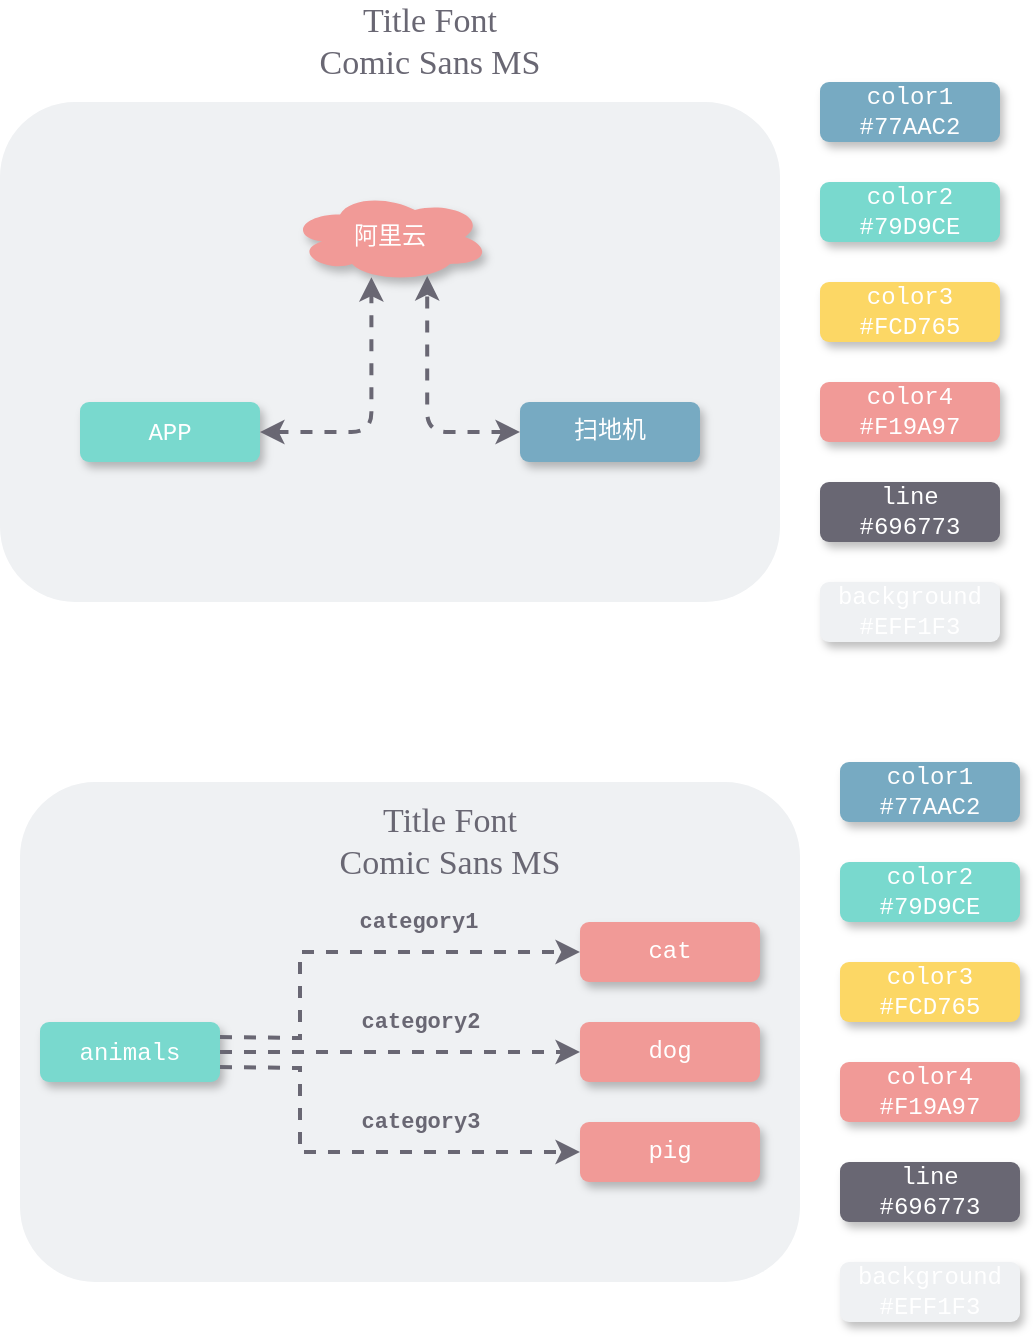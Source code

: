 <mxfile version="21.8.0" type="github">
  <diagram name="第 1 页" id="HQzfVTrx2GlR01jELWeK">
    <mxGraphModel dx="512" dy="277" grid="1" gridSize="10" guides="1" tooltips="1" connect="1" arrows="1" fold="1" page="1" pageScale="1" pageWidth="827" pageHeight="1169" math="0" shadow="0">
      <root>
        <mxCell id="0" />
        <mxCell id="1" parent="0" />
        <mxCell id="lOq_GecW-tjW8hOBr35m-38" value="" style="rounded=1;whiteSpace=wrap;html=1;fillColor=#eff1f3;strokeColor=none;shadow=0;glass=0;comic=0;gradientColor=none;fontFamily=Courier New;fontColor=#FFFFFF;" vertex="1" parent="1">
          <mxGeometry x="120" y="70" width="390" height="250" as="geometry" />
        </mxCell>
        <mxCell id="lOq_GecW-tjW8hOBr35m-39" value="&lt;font color=&quot;#ffffff&quot; face=&quot;Courier New&quot;&gt;APP&lt;/font&gt;" style="rounded=1;whiteSpace=wrap;html=1;fillColor=#79d9ce;strokeColor=none;shadow=1;glass=0;comic=0;gradientColor=none;" vertex="1" parent="1">
          <mxGeometry x="160" y="220" width="90" height="30" as="geometry" />
        </mxCell>
        <mxCell id="lOq_GecW-tjW8hOBr35m-44" value="扫地机" style="rounded=1;whiteSpace=wrap;html=1;fillColor=#77aac2;strokeColor=none;shadow=1;glass=0;comic=0;gradientColor=none;fontFamily=Courier New;fontColor=#FFFFFF;" vertex="1" parent="1">
          <mxGeometry x="380" y="220" width="90" height="30" as="geometry" />
        </mxCell>
        <mxCell id="lOq_GecW-tjW8hOBr35m-49" value="color1&lt;br&gt;#77AAC2" style="rounded=1;whiteSpace=wrap;html=1;fillColor=#77aac2;strokeColor=none;shadow=1;glass=0;comic=0;gradientColor=none;fontFamily=Courier New;fontColor=#FFFFFF;" vertex="1" parent="1">
          <mxGeometry x="530" y="60" width="90" height="30" as="geometry" />
        </mxCell>
        <mxCell id="lOq_GecW-tjW8hOBr35m-50" value="color2&lt;br&gt;#79D9CE" style="rounded=1;whiteSpace=wrap;html=1;fillColor=#79d9ce;strokeColor=none;shadow=1;glass=0;comic=0;gradientColor=none;fontFamily=Courier New;fontColor=#FFFFFF;" vertex="1" parent="1">
          <mxGeometry x="530" y="110" width="90" height="30" as="geometry" />
        </mxCell>
        <mxCell id="lOq_GecW-tjW8hOBr35m-51" value="color3&lt;br&gt;#FCD765" style="rounded=1;whiteSpace=wrap;html=1;fillColor=#fcd765;strokeColor=none;shadow=1;glass=0;comic=0;gradientColor=none;fontFamily=Courier New;fontColor=#FFFFFF;" vertex="1" parent="1">
          <mxGeometry x="530" y="160" width="90" height="30" as="geometry" />
        </mxCell>
        <mxCell id="lOq_GecW-tjW8hOBr35m-52" value="line&lt;br&gt;#696773" style="rounded=1;whiteSpace=wrap;html=1;fillColor=#696773;strokeColor=none;shadow=1;glass=0;comic=0;gradientColor=none;fontFamily=Courier New;fontColor=#FFFFFF;" vertex="1" parent="1">
          <mxGeometry x="530" y="260" width="90" height="30" as="geometry" />
        </mxCell>
        <mxCell id="lOq_GecW-tjW8hOBr35m-53" value="color4&lt;br&gt;#F19A97" style="rounded=1;whiteSpace=wrap;html=1;fillColor=#f19a97;strokeColor=none;shadow=1;glass=0;comic=0;gradientColor=none;fontFamily=Courier New;fontColor=#FFFFFF;" vertex="1" parent="1">
          <mxGeometry x="530" y="210" width="90" height="30" as="geometry" />
        </mxCell>
        <mxCell id="lOq_GecW-tjW8hOBr35m-54" value="background&lt;br&gt;#EFF1F3" style="rounded=1;whiteSpace=wrap;html=1;fillColor=#eff1f3;strokeColor=none;shadow=1;glass=0;comic=0;gradientColor=none;fontFamily=Courier New;fontColor=#FFFFFF;" vertex="1" parent="1">
          <mxGeometry x="530" y="310" width="90" height="30" as="geometry" />
        </mxCell>
        <mxCell id="lOq_GecW-tjW8hOBr35m-55" value="&lt;font face=&quot;Comic Sans MS&quot; style=&quot;font-size: 17px&quot;&gt;&lt;font color=&quot;#696773&quot; style=&quot;font-size: 17px&quot;&gt;Title Font&lt;br&gt;Comic Sans MS&lt;/font&gt;&lt;br&gt;&lt;/font&gt;" style="text;html=1;strokeColor=none;fillColor=none;align=center;verticalAlign=middle;whiteSpace=wrap;rounded=0;" vertex="1" parent="1">
          <mxGeometry x="260" y="30" width="150" height="20" as="geometry" />
        </mxCell>
        <mxCell id="lOq_GecW-tjW8hOBr35m-74" value="阿里云" style="ellipse;shape=cloud;whiteSpace=wrap;html=1;fillColor=#f19a97;shadow=1;strokeColor=none;fontFamily=Courier New;fontColor=#FFFFFF;rounded=1;glass=0;comic=0;gradientColor=none;" vertex="1" parent="1">
          <mxGeometry x="265" y="115" width="100" height="45" as="geometry" />
        </mxCell>
        <mxCell id="lOq_GecW-tjW8hOBr35m-75" value="" style="rounded=1;whiteSpace=wrap;html=1;fillColor=#eff1f3;strokeColor=none;shadow=0;glass=0;comic=0;gradientColor=none;fontFamily=Courier New;fontColor=#FFFFFF;" vertex="1" parent="1">
          <mxGeometry x="130" y="410" width="390" height="250" as="geometry" />
        </mxCell>
        <mxCell id="lOq_GecW-tjW8hOBr35m-76" value="&lt;font color=&quot;#ffffff&quot; face=&quot;Courier New&quot;&gt;animals&lt;/font&gt;" style="rounded=1;whiteSpace=wrap;html=1;fillColor=#79d9ce;strokeColor=none;shadow=1;glass=0;comic=0;gradientColor=none;" vertex="1" parent="1">
          <mxGeometry x="140" y="530" width="90" height="30" as="geometry" />
        </mxCell>
        <mxCell id="lOq_GecW-tjW8hOBr35m-77" value="" style="endArrow=classic;html=1;exitX=1;exitY=0.5;exitDx=0;exitDy=0;strokeWidth=2;dashed=1;strokeColor=#696773;entryX=0;entryY=0.5;entryDx=0;entryDy=0;rounded=0;" edge="1" source="lOq_GecW-tjW8hOBr35m-76" target="lOq_GecW-tjW8hOBr35m-80" parent="1">
          <mxGeometry width="50" height="50" relative="1" as="geometry">
            <mxPoint x="280" y="590" as="sourcePoint" />
            <mxPoint x="310" y="545" as="targetPoint" />
          </mxGeometry>
        </mxCell>
        <mxCell id="lOq_GecW-tjW8hOBr35m-78" value="&lt;b style=&quot;color: rgb(105 , 103 , 115)&quot;&gt;category2&lt;/b&gt;" style="edgeLabel;html=1;align=center;verticalAlign=middle;resizable=0;points=[];fontFamily=Courier New;fontColor=#FFFFFF;labelBackgroundColor=none;" vertex="1" connectable="0" parent="lOq_GecW-tjW8hOBr35m-77">
          <mxGeometry x="0.031" y="2" relative="1" as="geometry">
            <mxPoint x="7" y="-13" as="offset" />
          </mxGeometry>
        </mxCell>
        <mxCell id="lOq_GecW-tjW8hOBr35m-79" value="cat" style="rounded=1;whiteSpace=wrap;html=1;fillColor=#f19a97;strokeColor=none;shadow=1;glass=0;comic=0;gradientColor=none;fontFamily=Courier New;fontColor=#FFFFFF;" vertex="1" parent="1">
          <mxGeometry x="410" y="480" width="90" height="30" as="geometry" />
        </mxCell>
        <mxCell id="lOq_GecW-tjW8hOBr35m-80" value="dog" style="rounded=1;whiteSpace=wrap;html=1;fillColor=#f19a97;strokeColor=none;shadow=1;glass=0;comic=0;gradientColor=none;fontFamily=Courier New;fontColor=#FFFFFF;" vertex="1" parent="1">
          <mxGeometry x="410" y="530" width="90" height="30" as="geometry" />
        </mxCell>
        <mxCell id="lOq_GecW-tjW8hOBr35m-81" value="pig" style="rounded=1;whiteSpace=wrap;html=1;fillColor=#f19a97;strokeColor=none;shadow=1;glass=0;comic=0;gradientColor=none;fontFamily=Courier New;fontColor=#FFFFFF;" vertex="1" parent="1">
          <mxGeometry x="410" y="580" width="90" height="30" as="geometry" />
        </mxCell>
        <mxCell id="lOq_GecW-tjW8hOBr35m-82" value="" style="endArrow=classic;html=1;exitX=1;exitY=0.25;exitDx=0;exitDy=0;strokeWidth=2;dashed=1;strokeColor=#696773;entryX=0;entryY=0.5;entryDx=0;entryDy=0;rounded=0;" edge="1" source="lOq_GecW-tjW8hOBr35m-76" target="lOq_GecW-tjW8hOBr35m-79" parent="1">
          <mxGeometry width="50" height="50" relative="1" as="geometry">
            <mxPoint x="280" y="590" as="sourcePoint" />
            <mxPoint x="310" y="545" as="targetPoint" />
            <Array as="points">
              <mxPoint x="270" y="538" />
              <mxPoint x="270" y="495" />
            </Array>
          </mxGeometry>
        </mxCell>
        <mxCell id="lOq_GecW-tjW8hOBr35m-83" value="&lt;font color=&quot;#696773&quot;&gt;&lt;b&gt;category1&lt;/b&gt;&lt;/font&gt;" style="edgeLabel;html=1;align=center;verticalAlign=middle;resizable=0;points=[];fontFamily=Courier New;fontColor=#FFFFFF;labelBackgroundColor=none;" vertex="1" connectable="0" parent="lOq_GecW-tjW8hOBr35m-82">
          <mxGeometry x="0.274" y="1" relative="1" as="geometry">
            <mxPoint y="-14" as="offset" />
          </mxGeometry>
        </mxCell>
        <mxCell id="lOq_GecW-tjW8hOBr35m-84" value="" style="endArrow=classic;html=1;exitX=1;exitY=0.75;exitDx=0;exitDy=0;strokeWidth=2;dashed=1;strokeColor=#696773;entryX=0;entryY=0.5;entryDx=0;entryDy=0;rounded=0;" edge="1" source="lOq_GecW-tjW8hOBr35m-76" target="lOq_GecW-tjW8hOBr35m-81" parent="1">
          <mxGeometry width="50" height="50" relative="1" as="geometry">
            <mxPoint x="280" y="590" as="sourcePoint" />
            <mxPoint x="310" y="545" as="targetPoint" />
            <Array as="points">
              <mxPoint x="270" y="553" />
              <mxPoint x="270" y="595" />
            </Array>
          </mxGeometry>
        </mxCell>
        <mxCell id="lOq_GecW-tjW8hOBr35m-85" value="&lt;b style=&quot;color: rgb(105 , 103 , 115)&quot;&gt;category3&lt;/b&gt;" style="edgeLabel;html=1;align=center;verticalAlign=middle;resizable=0;points=[];fontFamily=Courier New;fontColor=#FFFFFF;labelBackgroundColor=none;" vertex="1" connectable="0" parent="lOq_GecW-tjW8hOBr35m-84">
          <mxGeometry x="0.16" y="3" relative="1" as="geometry">
            <mxPoint x="13" y="-12" as="offset" />
          </mxGeometry>
        </mxCell>
        <mxCell id="lOq_GecW-tjW8hOBr35m-86" value="color1&lt;br&gt;#77AAC2" style="rounded=1;whiteSpace=wrap;html=1;fillColor=#77aac2;strokeColor=none;shadow=1;glass=0;comic=0;gradientColor=none;fontFamily=Courier New;fontColor=#FFFFFF;" vertex="1" parent="1">
          <mxGeometry x="540" y="400" width="90" height="30" as="geometry" />
        </mxCell>
        <mxCell id="lOq_GecW-tjW8hOBr35m-87" value="color2&lt;br&gt;#79D9CE" style="rounded=1;whiteSpace=wrap;html=1;fillColor=#79d9ce;strokeColor=none;shadow=1;glass=0;comic=0;gradientColor=none;fontFamily=Courier New;fontColor=#FFFFFF;" vertex="1" parent="1">
          <mxGeometry x="540" y="450" width="90" height="30" as="geometry" />
        </mxCell>
        <mxCell id="lOq_GecW-tjW8hOBr35m-88" value="color3&lt;br&gt;#FCD765" style="rounded=1;whiteSpace=wrap;html=1;fillColor=#fcd765;strokeColor=none;shadow=1;glass=0;comic=0;gradientColor=none;fontFamily=Courier New;fontColor=#FFFFFF;" vertex="1" parent="1">
          <mxGeometry x="540" y="500" width="90" height="30" as="geometry" />
        </mxCell>
        <mxCell id="lOq_GecW-tjW8hOBr35m-89" value="line&lt;br&gt;#696773" style="rounded=1;whiteSpace=wrap;html=1;fillColor=#696773;strokeColor=none;shadow=1;glass=0;comic=0;gradientColor=none;fontFamily=Courier New;fontColor=#FFFFFF;" vertex="1" parent="1">
          <mxGeometry x="540" y="600" width="90" height="30" as="geometry" />
        </mxCell>
        <mxCell id="lOq_GecW-tjW8hOBr35m-90" value="color4&lt;br&gt;#F19A97" style="rounded=1;whiteSpace=wrap;html=1;fillColor=#f19a97;strokeColor=none;shadow=1;glass=0;comic=0;gradientColor=none;fontFamily=Courier New;fontColor=#FFFFFF;" vertex="1" parent="1">
          <mxGeometry x="540" y="550" width="90" height="30" as="geometry" />
        </mxCell>
        <mxCell id="lOq_GecW-tjW8hOBr35m-91" value="background&lt;br&gt;#EFF1F3" style="rounded=1;whiteSpace=wrap;html=1;fillColor=#eff1f3;strokeColor=none;shadow=1;glass=0;comic=0;gradientColor=none;fontFamily=Courier New;fontColor=#FFFFFF;" vertex="1" parent="1">
          <mxGeometry x="540" y="650" width="90" height="30" as="geometry" />
        </mxCell>
        <mxCell id="lOq_GecW-tjW8hOBr35m-92" value="&lt;font face=&quot;Comic Sans MS&quot; style=&quot;font-size: 17px&quot;&gt;&lt;font color=&quot;#696773&quot; style=&quot;font-size: 17px&quot;&gt;Title Font&lt;br&gt;Comic Sans MS&lt;/font&gt;&lt;br&gt;&lt;/font&gt;" style="text;html=1;strokeColor=none;fillColor=none;align=center;verticalAlign=middle;whiteSpace=wrap;rounded=0;" vertex="1" parent="1">
          <mxGeometry x="270" y="430" width="150" height="20" as="geometry" />
        </mxCell>
        <mxCell id="lOq_GecW-tjW8hOBr35m-93" style="edgeStyle=orthogonalEdgeStyle;rounded=1;orthogonalLoop=1;jettySize=auto;html=1;entryX=0.407;entryY=0.946;entryDx=0;entryDy=0;entryPerimeter=0;dashed=1;strokeColor=#696773;strokeWidth=2;startArrow=classic;startFill=1;" edge="1" parent="1" source="lOq_GecW-tjW8hOBr35m-39" target="lOq_GecW-tjW8hOBr35m-74">
          <mxGeometry relative="1" as="geometry" />
        </mxCell>
        <mxCell id="lOq_GecW-tjW8hOBr35m-94" style="edgeStyle=orthogonalEdgeStyle;rounded=1;orthogonalLoop=1;jettySize=auto;html=1;entryX=0.686;entryY=0.933;entryDx=0;entryDy=0;entryPerimeter=0;strokeColor=#696773;dashed=1;strokeWidth=2;startArrow=classic;startFill=1;" edge="1" parent="1" source="lOq_GecW-tjW8hOBr35m-44" target="lOq_GecW-tjW8hOBr35m-74">
          <mxGeometry relative="1" as="geometry" />
        </mxCell>
      </root>
    </mxGraphModel>
  </diagram>
</mxfile>
